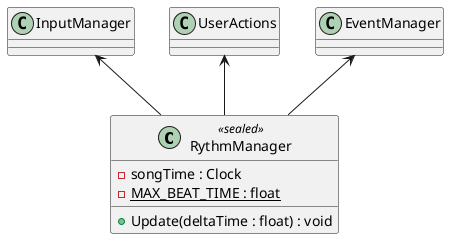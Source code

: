 @startuml
class RythmManager <<sealed>> {
    - songTime : Clock
    - {static} MAX_BEAT_TIME : float
    + Update(deltaTime : float) : void
}
InputManager <-- RythmManager
UserActions <-- RythmManager
EventManager <-- RythmManager
@enduml
